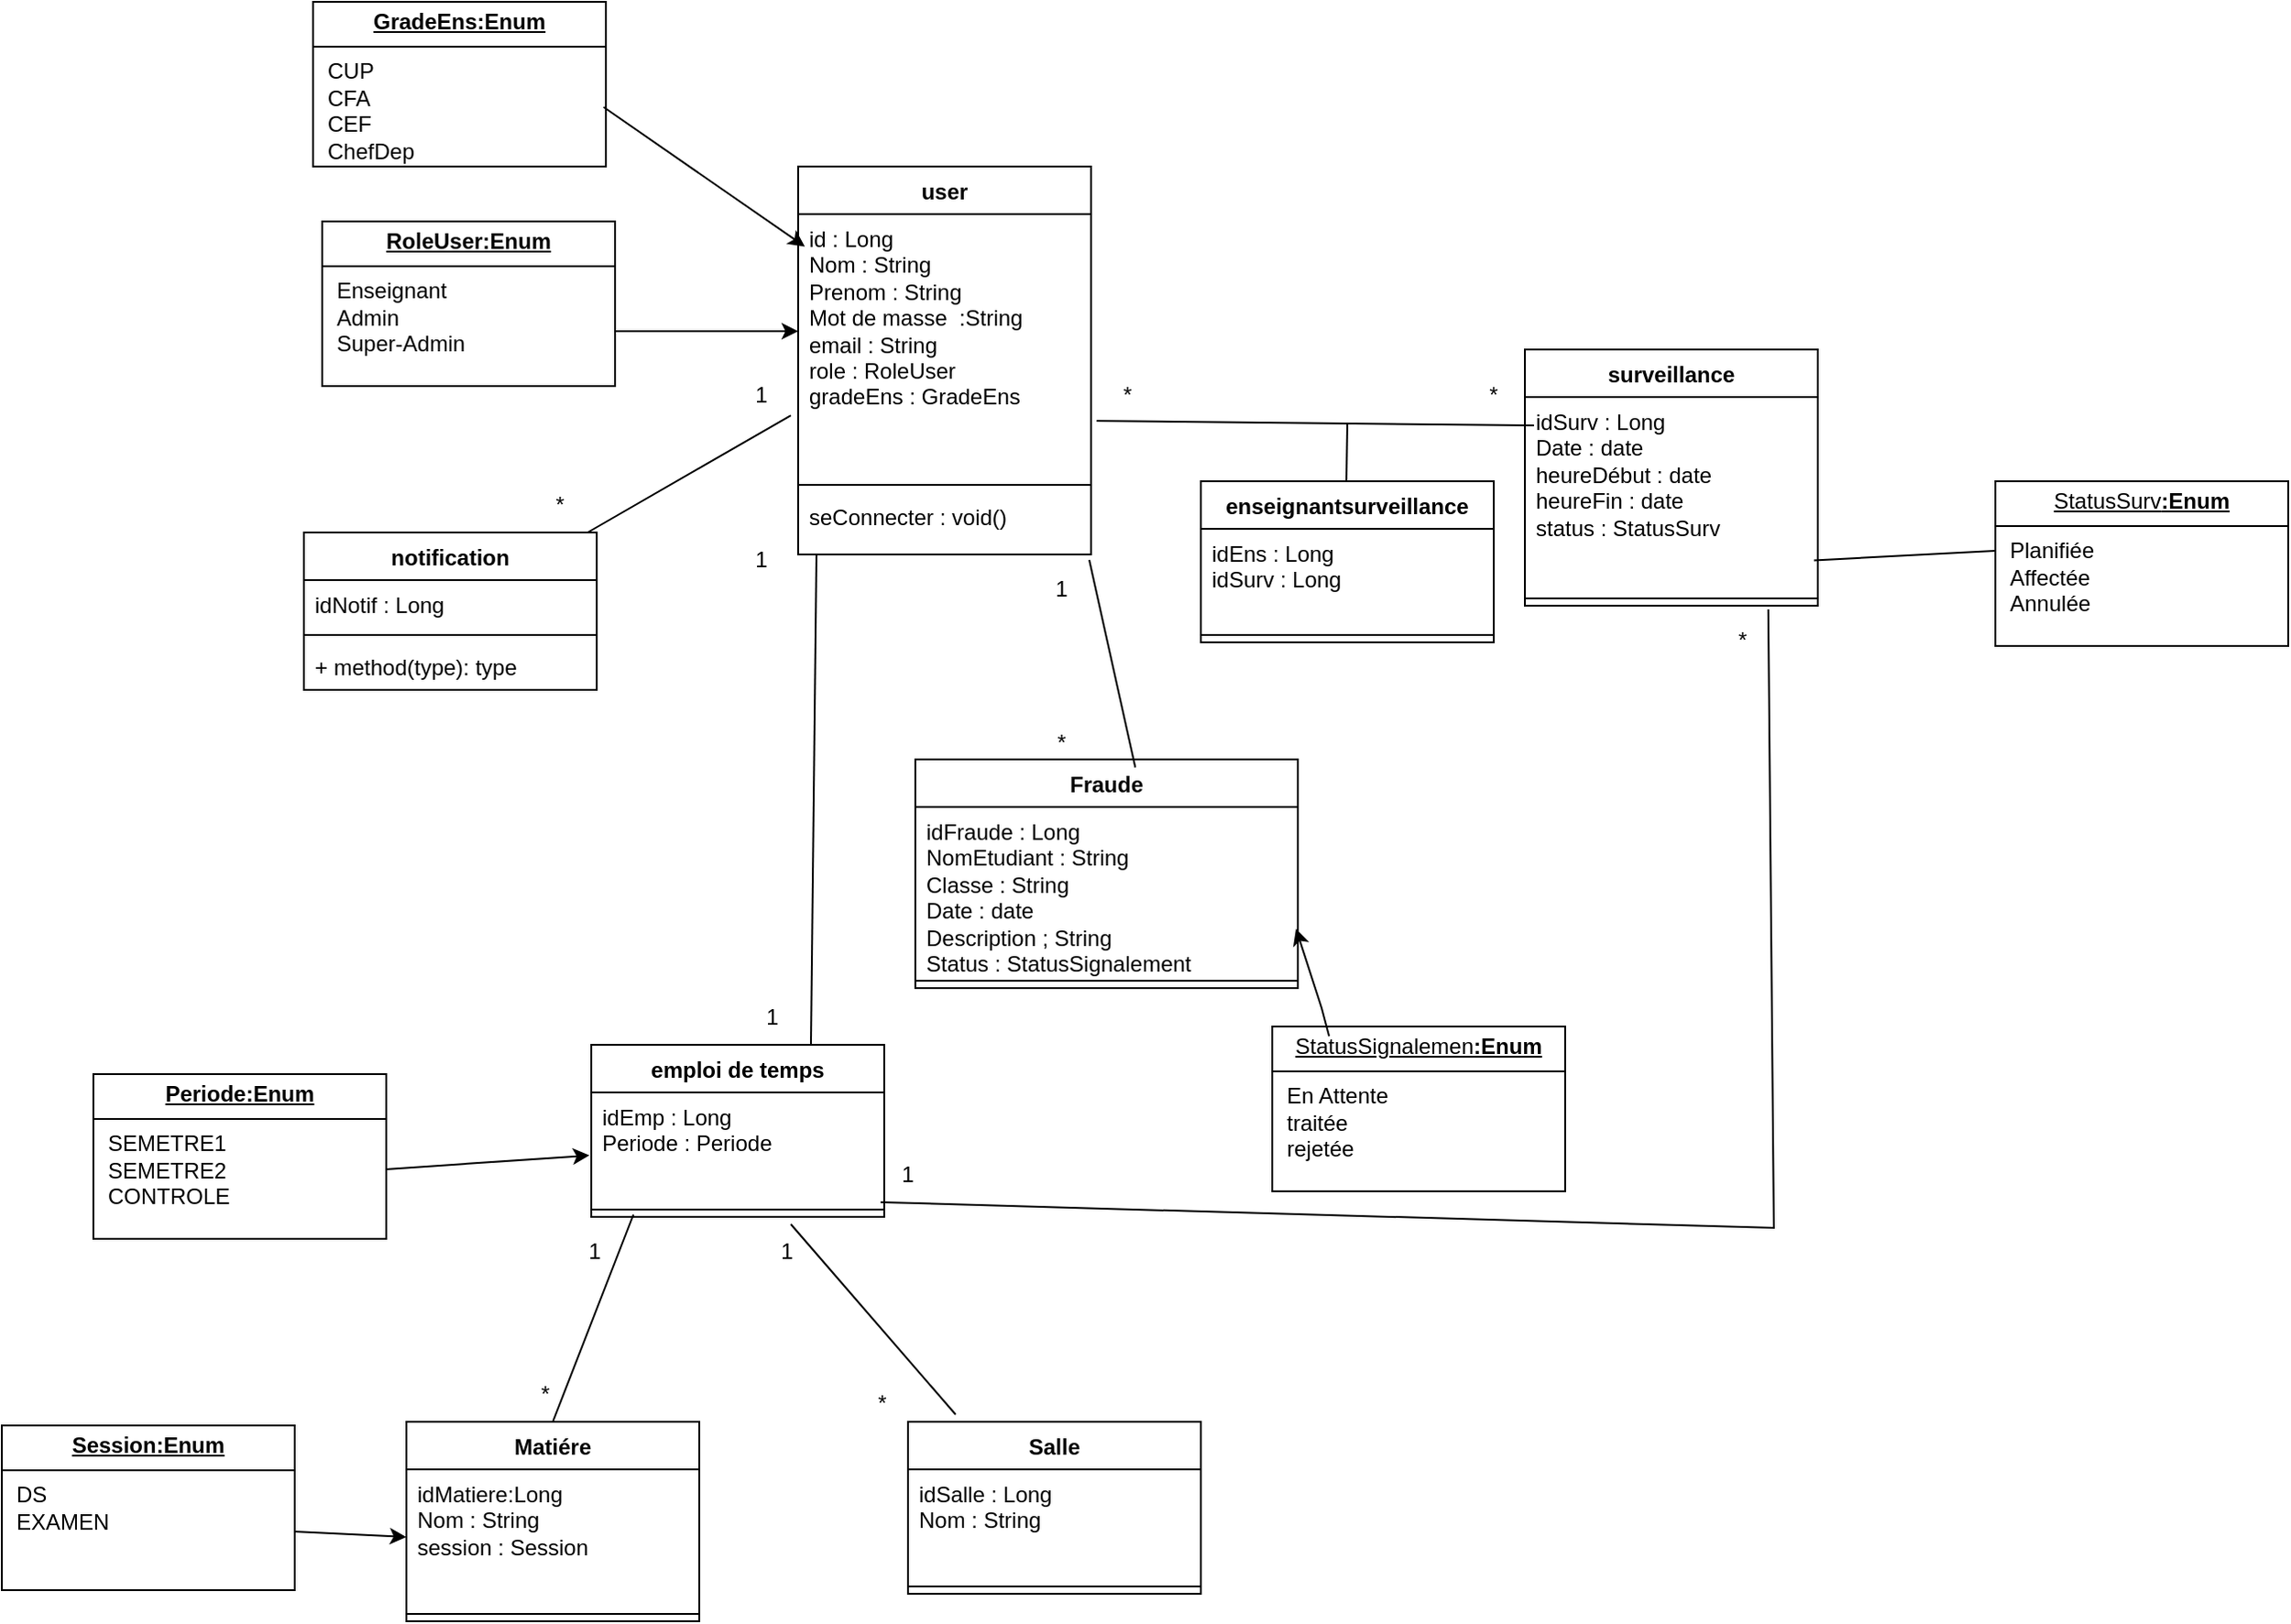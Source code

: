 <mxfile version="27.1.6">
  <diagram name="Page-1" id="0RWQs61DGL43vX1JYqjd">
    <mxGraphModel dx="2852" dy="1646" grid="1" gridSize="10" guides="1" tooltips="1" connect="1" arrows="1" fold="1" page="1" pageScale="1" pageWidth="827" pageHeight="1169" math="0" shadow="0">
      <root>
        <mxCell id="0" />
        <mxCell id="1" parent="0" />
        <mxCell id="QfUJ24Jt29X-FOGwBcFb-1" value="user" style="swimlane;fontStyle=1;align=center;verticalAlign=top;childLayout=stackLayout;horizontal=1;startSize=26;horizontalStack=0;resizeParent=1;resizeParentMax=0;resizeLast=0;collapsible=1;marginBottom=0;whiteSpace=wrap;html=1;" vertex="1" parent="1">
          <mxGeometry x="645" y="190" width="160" height="212" as="geometry">
            <mxRectangle x="250" y="90" width="60" height="30" as="alternateBounds" />
          </mxGeometry>
        </mxCell>
        <mxCell id="QfUJ24Jt29X-FOGwBcFb-2" value="id : Long&lt;div&gt;Nom : String&lt;/div&gt;&lt;div&gt;Prenom : String&amp;nbsp;&lt;/div&gt;&lt;div&gt;Mot de masse&amp;nbsp; :String&lt;/div&gt;&lt;div&gt;email : String&lt;/div&gt;&lt;div&gt;role : RoleUser&lt;/div&gt;&lt;div&gt;gradeEns : GradeEns&lt;/div&gt;" style="text;strokeColor=none;fillColor=none;align=left;verticalAlign=top;spacingLeft=4;spacingRight=4;overflow=hidden;rotatable=0;points=[[0,0.5],[1,0.5]];portConstraint=eastwest;whiteSpace=wrap;html=1;" vertex="1" parent="QfUJ24Jt29X-FOGwBcFb-1">
          <mxGeometry y="26" width="160" height="144" as="geometry" />
        </mxCell>
        <mxCell id="QfUJ24Jt29X-FOGwBcFb-3" value="" style="line;strokeWidth=1;fillColor=none;align=left;verticalAlign=middle;spacingTop=-1;spacingLeft=3;spacingRight=3;rotatable=0;labelPosition=right;points=[];portConstraint=eastwest;strokeColor=inherit;" vertex="1" parent="QfUJ24Jt29X-FOGwBcFb-1">
          <mxGeometry y="170" width="160" height="8" as="geometry" />
        </mxCell>
        <mxCell id="QfUJ24Jt29X-FOGwBcFb-4" value="seConnecter : void()" style="text;strokeColor=none;fillColor=none;align=left;verticalAlign=top;spacingLeft=4;spacingRight=4;overflow=hidden;rotatable=0;points=[[0,0.5],[1,0.5]];portConstraint=eastwest;whiteSpace=wrap;html=1;" vertex="1" parent="QfUJ24Jt29X-FOGwBcFb-1">
          <mxGeometry y="178" width="160" height="34" as="geometry" />
        </mxCell>
        <mxCell id="QfUJ24Jt29X-FOGwBcFb-5" value="Salle" style="swimlane;fontStyle=1;align=center;verticalAlign=top;childLayout=stackLayout;horizontal=1;startSize=26;horizontalStack=0;resizeParent=1;resizeParentMax=0;resizeLast=0;collapsible=1;marginBottom=0;whiteSpace=wrap;html=1;" vertex="1" parent="1">
          <mxGeometry x="705" y="876" width="160" height="94" as="geometry" />
        </mxCell>
        <mxCell id="QfUJ24Jt29X-FOGwBcFb-6" value="idSalle : Long&lt;div&gt;Nom : String&lt;br&gt;&lt;div&gt;&lt;br&gt;&lt;/div&gt;&lt;/div&gt;" style="text;strokeColor=none;fillColor=none;align=left;verticalAlign=top;spacingLeft=4;spacingRight=4;overflow=hidden;rotatable=0;points=[[0,0.5],[1,0.5]];portConstraint=eastwest;whiteSpace=wrap;html=1;" vertex="1" parent="QfUJ24Jt29X-FOGwBcFb-5">
          <mxGeometry y="26" width="160" height="60" as="geometry" />
        </mxCell>
        <mxCell id="QfUJ24Jt29X-FOGwBcFb-7" value="" style="line;strokeWidth=1;fillColor=none;align=left;verticalAlign=middle;spacingTop=-1;spacingLeft=3;spacingRight=3;rotatable=0;labelPosition=right;points=[];portConstraint=eastwest;strokeColor=inherit;" vertex="1" parent="QfUJ24Jt29X-FOGwBcFb-5">
          <mxGeometry y="86" width="160" height="8" as="geometry" />
        </mxCell>
        <mxCell id="QfUJ24Jt29X-FOGwBcFb-8" value="notification" style="swimlane;fontStyle=1;align=center;verticalAlign=top;childLayout=stackLayout;horizontal=1;startSize=26;horizontalStack=0;resizeParent=1;resizeParentMax=0;resizeLast=0;collapsible=1;marginBottom=0;whiteSpace=wrap;html=1;" vertex="1" parent="1">
          <mxGeometry x="375" y="390" width="160" height="86" as="geometry" />
        </mxCell>
        <mxCell id="QfUJ24Jt29X-FOGwBcFb-9" value="idNotif : Long&lt;div&gt;&lt;br&gt;&lt;/div&gt;" style="text;strokeColor=none;fillColor=none;align=left;verticalAlign=top;spacingLeft=4;spacingRight=4;overflow=hidden;rotatable=0;points=[[0,0.5],[1,0.5]];portConstraint=eastwest;whiteSpace=wrap;html=1;" vertex="1" parent="QfUJ24Jt29X-FOGwBcFb-8">
          <mxGeometry y="26" width="160" height="26" as="geometry" />
        </mxCell>
        <mxCell id="QfUJ24Jt29X-FOGwBcFb-10" value="" style="line;strokeWidth=1;fillColor=none;align=left;verticalAlign=middle;spacingTop=-1;spacingLeft=3;spacingRight=3;rotatable=0;labelPosition=right;points=[];portConstraint=eastwest;strokeColor=inherit;" vertex="1" parent="QfUJ24Jt29X-FOGwBcFb-8">
          <mxGeometry y="52" width="160" height="8" as="geometry" />
        </mxCell>
        <mxCell id="QfUJ24Jt29X-FOGwBcFb-11" value="+ method(type): type" style="text;strokeColor=none;fillColor=none;align=left;verticalAlign=top;spacingLeft=4;spacingRight=4;overflow=hidden;rotatable=0;points=[[0,0.5],[1,0.5]];portConstraint=eastwest;whiteSpace=wrap;html=1;" vertex="1" parent="QfUJ24Jt29X-FOGwBcFb-8">
          <mxGeometry y="60" width="160" height="26" as="geometry" />
        </mxCell>
        <mxCell id="QfUJ24Jt29X-FOGwBcFb-12" value="emploi de temps" style="swimlane;fontStyle=1;align=center;verticalAlign=top;childLayout=stackLayout;horizontal=1;startSize=26;horizontalStack=0;resizeParent=1;resizeParentMax=0;resizeLast=0;collapsible=1;marginBottom=0;whiteSpace=wrap;html=1;" vertex="1" parent="1">
          <mxGeometry x="532" y="670" width="160" height="94" as="geometry" />
        </mxCell>
        <mxCell id="QfUJ24Jt29X-FOGwBcFb-13" value="idEmp : Long&lt;div&gt;Periode :&amp;nbsp;&lt;span style=&quot;background-color: transparent; color: light-dark(rgb(0, 0, 0), rgb(255, 255, 255));&quot;&gt;Periode&lt;/span&gt;&lt;/div&gt;&lt;div&gt;&lt;div&gt;&lt;br&gt;&lt;/div&gt;&lt;/div&gt;" style="text;strokeColor=none;fillColor=none;align=left;verticalAlign=top;spacingLeft=4;spacingRight=4;overflow=hidden;rotatable=0;points=[[0,0.5],[1,0.5]];portConstraint=eastwest;whiteSpace=wrap;html=1;" vertex="1" parent="QfUJ24Jt29X-FOGwBcFb-12">
          <mxGeometry y="26" width="160" height="60" as="geometry" />
        </mxCell>
        <mxCell id="QfUJ24Jt29X-FOGwBcFb-14" value="" style="line;strokeWidth=1;fillColor=none;align=left;verticalAlign=middle;spacingTop=-1;spacingLeft=3;spacingRight=3;rotatable=0;labelPosition=right;points=[];portConstraint=eastwest;strokeColor=inherit;" vertex="1" parent="QfUJ24Jt29X-FOGwBcFb-12">
          <mxGeometry y="86" width="160" height="8" as="geometry" />
        </mxCell>
        <mxCell id="QfUJ24Jt29X-FOGwBcFb-15" value="Fraude" style="swimlane;fontStyle=1;align=center;verticalAlign=top;childLayout=stackLayout;horizontal=1;startSize=26;horizontalStack=0;resizeParent=1;resizeParentMax=0;resizeLast=0;collapsible=1;marginBottom=0;whiteSpace=wrap;html=1;" vertex="1" parent="1">
          <mxGeometry x="709" y="514" width="209" height="125" as="geometry" />
        </mxCell>
        <mxCell id="QfUJ24Jt29X-FOGwBcFb-16" value="idFraude : Long&lt;div&gt;NomEtudiant : String&lt;/div&gt;&lt;div&gt;Classe : String&lt;/div&gt;&lt;div&gt;Date : date&amp;nbsp;&lt;/div&gt;&lt;div&gt;Description ; String&lt;/div&gt;&lt;div&gt;Status : StatusSignalement&lt;/div&gt;&lt;div&gt;&lt;br&gt;&lt;div&gt;&lt;br&gt;&lt;/div&gt;&lt;/div&gt;" style="text;strokeColor=none;fillColor=none;align=left;verticalAlign=top;spacingLeft=4;spacingRight=4;overflow=hidden;rotatable=0;points=[[0,0.5],[1,0.5]];portConstraint=eastwest;whiteSpace=wrap;html=1;" vertex="1" parent="QfUJ24Jt29X-FOGwBcFb-15">
          <mxGeometry y="26" width="209" height="91" as="geometry" />
        </mxCell>
        <mxCell id="QfUJ24Jt29X-FOGwBcFb-17" value="" style="line;strokeWidth=1;fillColor=none;align=left;verticalAlign=middle;spacingTop=-1;spacingLeft=3;spacingRight=3;rotatable=0;labelPosition=right;points=[];portConstraint=eastwest;strokeColor=inherit;" vertex="1" parent="QfUJ24Jt29X-FOGwBcFb-15">
          <mxGeometry y="117" width="209" height="8" as="geometry" />
        </mxCell>
        <mxCell id="QfUJ24Jt29X-FOGwBcFb-18" value="surveillance" style="swimlane;fontStyle=1;align=center;verticalAlign=top;childLayout=stackLayout;horizontal=1;startSize=26;horizontalStack=0;resizeParent=1;resizeParentMax=0;resizeLast=0;collapsible=1;marginBottom=0;whiteSpace=wrap;html=1;" vertex="1" parent="1">
          <mxGeometry x="1042" y="290" width="160" height="140" as="geometry" />
        </mxCell>
        <mxCell id="QfUJ24Jt29X-FOGwBcFb-19" value="idSurv : Long&lt;div&gt;Date : date&lt;/div&gt;&lt;div&gt;heureDébut : date&lt;/div&gt;&lt;div&gt;heureFin : date&lt;/div&gt;&lt;div&gt;status : StatusSurv&lt;br&gt;&lt;div&gt;&lt;br&gt;&lt;/div&gt;&lt;/div&gt;" style="text;strokeColor=none;fillColor=none;align=left;verticalAlign=top;spacingLeft=4;spacingRight=4;overflow=hidden;rotatable=0;points=[[0,0.5],[1,0.5]];portConstraint=eastwest;whiteSpace=wrap;html=1;" vertex="1" parent="QfUJ24Jt29X-FOGwBcFb-18">
          <mxGeometry y="26" width="160" height="106" as="geometry" />
        </mxCell>
        <mxCell id="QfUJ24Jt29X-FOGwBcFb-20" value="" style="line;strokeWidth=1;fillColor=none;align=left;verticalAlign=middle;spacingTop=-1;spacingLeft=3;spacingRight=3;rotatable=0;labelPosition=right;points=[];portConstraint=eastwest;strokeColor=inherit;" vertex="1" parent="QfUJ24Jt29X-FOGwBcFb-18">
          <mxGeometry y="132" width="160" height="8" as="geometry" />
        </mxCell>
        <mxCell id="QfUJ24Jt29X-FOGwBcFb-21" value="&lt;p style=&quot;margin:0px;margin-top:4px;text-align:center;text-decoration:underline;&quot;&gt;&lt;b&gt;RoleUser:Enum&lt;/b&gt;&lt;/p&gt;&lt;hr size=&quot;1&quot; style=&quot;border-style:solid;&quot;&gt;&lt;p style=&quot;margin:0px;margin-left:8px;&quot;&gt;Enseignant&lt;/p&gt;&lt;p style=&quot;margin:0px;margin-left:8px;&quot;&gt;Admin&lt;/p&gt;&lt;p style=&quot;margin:0px;margin-left:8px;&quot;&gt;Super-Admin&lt;/p&gt;" style="verticalAlign=top;align=left;overflow=fill;html=1;whiteSpace=wrap;" vertex="1" parent="1">
          <mxGeometry x="385" y="220" width="160" height="90" as="geometry" />
        </mxCell>
        <mxCell id="QfUJ24Jt29X-FOGwBcFb-22" value="" style="endArrow=none;html=1;rounded=0;exitX=0.75;exitY=0;exitDx=0;exitDy=0;" edge="1" parent="1" source="QfUJ24Jt29X-FOGwBcFb-12">
          <mxGeometry width="50" height="50" relative="1" as="geometry">
            <mxPoint x="605" y="452" as="sourcePoint" />
            <mxPoint x="655" y="402" as="targetPoint" />
          </mxGeometry>
        </mxCell>
        <mxCell id="QfUJ24Jt29X-FOGwBcFb-23" value="" style="endArrow=classic;html=1;rounded=0;" edge="1" parent="1">
          <mxGeometry relative="1" as="geometry">
            <mxPoint x="545" y="280" as="sourcePoint" />
            <mxPoint x="645" y="280" as="targetPoint" />
          </mxGeometry>
        </mxCell>
        <mxCell id="QfUJ24Jt29X-FOGwBcFb-24" value="" style="endArrow=none;html=1;rounded=0;exitX=0.031;exitY=0.146;exitDx=0;exitDy=0;entryX=1.019;entryY=0.785;entryDx=0;entryDy=0;entryPerimeter=0;exitPerimeter=0;" edge="1" parent="1" source="QfUJ24Jt29X-FOGwBcFb-19" target="QfUJ24Jt29X-FOGwBcFb-2">
          <mxGeometry width="50" height="50" relative="1" as="geometry">
            <mxPoint x="1075" y="600" as="sourcePoint" />
            <mxPoint x="825" y="330" as="targetPoint" />
          </mxGeometry>
        </mxCell>
        <mxCell id="QfUJ24Jt29X-FOGwBcFb-25" value="*" style="text;html=1;align=center;verticalAlign=middle;whiteSpace=wrap;rounded=0;" vertex="1" parent="1">
          <mxGeometry x="795" y="300" width="60" height="30" as="geometry" />
        </mxCell>
        <mxCell id="QfUJ24Jt29X-FOGwBcFb-26" value="*" style="text;html=1;align=center;verticalAlign=middle;whiteSpace=wrap;rounded=0;" vertex="1" parent="1">
          <mxGeometry x="995" y="300" width="60" height="30" as="geometry" />
        </mxCell>
        <mxCell id="QfUJ24Jt29X-FOGwBcFb-27" value="1" style="text;html=1;align=center;verticalAlign=middle;whiteSpace=wrap;rounded=0;" vertex="1" parent="1">
          <mxGeometry x="595" y="390" width="60" height="30" as="geometry" />
        </mxCell>
        <mxCell id="QfUJ24Jt29X-FOGwBcFb-28" value="1" style="text;html=1;align=center;verticalAlign=middle;whiteSpace=wrap;rounded=0;" vertex="1" parent="1">
          <mxGeometry x="601" y="640" width="60" height="30" as="geometry" />
        </mxCell>
        <mxCell id="QfUJ24Jt29X-FOGwBcFb-29" value="" style="endArrow=none;html=1;rounded=0;entryX=0.994;entryY=1.088;entryDx=0;entryDy=0;entryPerimeter=0;exitX=0.575;exitY=0.035;exitDx=0;exitDy=0;exitPerimeter=0;" edge="1" parent="1" source="QfUJ24Jt29X-FOGwBcFb-15" target="QfUJ24Jt29X-FOGwBcFb-4">
          <mxGeometry width="50" height="50" relative="1" as="geometry">
            <mxPoint x="1075" y="600" as="sourcePoint" />
            <mxPoint x="1125" y="550" as="targetPoint" />
          </mxGeometry>
        </mxCell>
        <mxCell id="QfUJ24Jt29X-FOGwBcFb-30" value="1" style="text;html=1;align=center;verticalAlign=middle;whiteSpace=wrap;rounded=0;" vertex="1" parent="1">
          <mxGeometry x="759" y="406" width="60" height="30" as="geometry" />
        </mxCell>
        <mxCell id="QfUJ24Jt29X-FOGwBcFb-31" value="*" style="text;html=1;align=center;verticalAlign=middle;whiteSpace=wrap;rounded=0;" vertex="1" parent="1">
          <mxGeometry x="759" y="490" width="60" height="30" as="geometry" />
        </mxCell>
        <mxCell id="QfUJ24Jt29X-FOGwBcFb-32" value="" style="endArrow=none;html=1;rounded=0;" edge="1" parent="1">
          <mxGeometry width="50" height="50" relative="1" as="geometry">
            <mxPoint x="944.5" y="362" as="sourcePoint" />
            <mxPoint x="945" y="330" as="targetPoint" />
          </mxGeometry>
        </mxCell>
        <mxCell id="QfUJ24Jt29X-FOGwBcFb-33" value="enseignantsurveillance" style="swimlane;fontStyle=1;align=center;verticalAlign=top;childLayout=stackLayout;horizontal=1;startSize=26;horizontalStack=0;resizeParent=1;resizeParentMax=0;resizeLast=0;collapsible=1;marginBottom=0;whiteSpace=wrap;html=1;" vertex="1" parent="1">
          <mxGeometry x="865" y="362" width="160" height="88" as="geometry" />
        </mxCell>
        <mxCell id="QfUJ24Jt29X-FOGwBcFb-34" value="idEns : Long&lt;div&gt;idSurv : Long&lt;/div&gt;" style="text;strokeColor=none;fillColor=none;align=left;verticalAlign=top;spacingLeft=4;spacingRight=4;overflow=hidden;rotatable=0;points=[[0,0.5],[1,0.5]];portConstraint=eastwest;whiteSpace=wrap;html=1;" vertex="1" parent="QfUJ24Jt29X-FOGwBcFb-33">
          <mxGeometry y="26" width="160" height="54" as="geometry" />
        </mxCell>
        <mxCell id="QfUJ24Jt29X-FOGwBcFb-35" value="" style="line;strokeWidth=1;fillColor=none;align=left;verticalAlign=middle;spacingTop=-1;spacingLeft=3;spacingRight=3;rotatable=0;labelPosition=right;points=[];portConstraint=eastwest;strokeColor=inherit;" vertex="1" parent="QfUJ24Jt29X-FOGwBcFb-33">
          <mxGeometry y="80" width="160" height="8" as="geometry" />
        </mxCell>
        <mxCell id="QfUJ24Jt29X-FOGwBcFb-36" value="" style="endArrow=none;html=1;rounded=0;entryX=0.831;entryY=1.25;entryDx=0;entryDy=0;entryPerimeter=0;exitX=0.25;exitY=1;exitDx=0;exitDy=0;" edge="1" parent="1" source="QfUJ24Jt29X-FOGwBcFb-37" target="QfUJ24Jt29X-FOGwBcFb-20">
          <mxGeometry width="50" height="50" relative="1" as="geometry">
            <mxPoint x="698" y="770" as="sourcePoint" />
            <mxPoint x="1169.04" y="456.988" as="targetPoint" />
            <Array as="points">
              <mxPoint x="1178" y="770" />
            </Array>
          </mxGeometry>
        </mxCell>
        <mxCell id="QfUJ24Jt29X-FOGwBcFb-37" value="1" style="text;html=1;align=center;verticalAlign=middle;whiteSpace=wrap;rounded=0;" vertex="1" parent="1">
          <mxGeometry x="675" y="726" width="60" height="30" as="geometry" />
        </mxCell>
        <mxCell id="QfUJ24Jt29X-FOGwBcFb-38" value="" style="endArrow=none;html=1;rounded=0;" edge="1" parent="1">
          <mxGeometry width="50" height="50" relative="1" as="geometry">
            <mxPoint x="731" y="872" as="sourcePoint" />
            <mxPoint x="641" y="768" as="targetPoint" />
          </mxGeometry>
        </mxCell>
        <mxCell id="QfUJ24Jt29X-FOGwBcFb-39" value="1" style="text;html=1;align=center;verticalAlign=middle;whiteSpace=wrap;rounded=0;" vertex="1" parent="1">
          <mxGeometry x="609" y="768" width="60" height="30" as="geometry" />
        </mxCell>
        <mxCell id="QfUJ24Jt29X-FOGwBcFb-40" value="" style="endArrow=none;html=1;rounded=0;entryX=-0.025;entryY=0.764;entryDx=0;entryDy=0;entryPerimeter=0;" edge="1" parent="1" target="QfUJ24Jt29X-FOGwBcFb-2">
          <mxGeometry width="50" height="50" relative="1" as="geometry">
            <mxPoint x="530" y="390" as="sourcePoint" />
            <mxPoint x="580" y="340" as="targetPoint" />
          </mxGeometry>
        </mxCell>
        <mxCell id="QfUJ24Jt29X-FOGwBcFb-41" value="*" style="text;html=1;align=center;verticalAlign=middle;whiteSpace=wrap;rounded=0;" vertex="1" parent="1">
          <mxGeometry x="485" y="360" width="60" height="30" as="geometry" />
        </mxCell>
        <mxCell id="QfUJ24Jt29X-FOGwBcFb-42" value="1" style="text;html=1;align=center;verticalAlign=middle;whiteSpace=wrap;rounded=0;" vertex="1" parent="1">
          <mxGeometry x="595" y="300" width="60" height="30" as="geometry" />
        </mxCell>
        <mxCell id="QfUJ24Jt29X-FOGwBcFb-43" value="*" style="text;html=1;align=center;verticalAlign=middle;whiteSpace=wrap;rounded=0;" vertex="1" parent="1">
          <mxGeometry x="1131" y="434" width="60" height="30" as="geometry" />
        </mxCell>
        <mxCell id="QfUJ24Jt29X-FOGwBcFb-44" value="&lt;p style=&quot;margin:0px;margin-top:4px;text-align:center;text-decoration:underline;&quot;&gt;&lt;span style=&quot;background-color: transparent; color: light-dark(rgb(0, 0, 0), rgb(255, 255, 255)); text-align: left;&quot;&gt;StatusSignalemen&lt;/span&gt;&lt;b&gt;:Enum&lt;/b&gt;&lt;/p&gt;&lt;hr size=&quot;1&quot; style=&quot;border-style:solid;&quot;&gt;&lt;p style=&quot;margin:0px;margin-left:8px;&quot;&gt;En Attente&lt;/p&gt;&lt;p style=&quot;margin:0px;margin-left:8px;&quot;&gt;traitée&lt;/p&gt;&lt;p style=&quot;margin:0px;margin-left:8px;&quot;&gt;rejetée&lt;/p&gt;" style="verticalAlign=top;align=left;overflow=fill;html=1;whiteSpace=wrap;" vertex="1" parent="1">
          <mxGeometry x="904" y="660" width="160" height="90" as="geometry" />
        </mxCell>
        <mxCell id="QfUJ24Jt29X-FOGwBcFb-45" value="" style="endArrow=classic;html=1;rounded=0;entryX=0.995;entryY=0.731;entryDx=0;entryDy=0;entryPerimeter=0;exitX=0.194;exitY=0.058;exitDx=0;exitDy=0;exitPerimeter=0;" edge="1" parent="1" source="QfUJ24Jt29X-FOGwBcFb-44" target="QfUJ24Jt29X-FOGwBcFb-16">
          <mxGeometry relative="1" as="geometry">
            <mxPoint x="936" y="664.75" as="sourcePoint" />
            <mxPoint x="1036" y="664.75" as="targetPoint" />
            <Array as="points">
              <mxPoint x="931" y="650" />
            </Array>
          </mxGeometry>
        </mxCell>
        <mxCell id="QfUJ24Jt29X-FOGwBcFb-46" value="Matiére" style="swimlane;fontStyle=1;align=center;verticalAlign=top;childLayout=stackLayout;horizontal=1;startSize=26;horizontalStack=0;resizeParent=1;resizeParentMax=0;resizeLast=0;collapsible=1;marginBottom=0;whiteSpace=wrap;html=1;" vertex="1" parent="1">
          <mxGeometry x="431" y="876" width="160" height="109" as="geometry" />
        </mxCell>
        <mxCell id="QfUJ24Jt29X-FOGwBcFb-47" value="idMatiere:Long&lt;div&gt;Nom : String&lt;/div&gt;&lt;div&gt;session : Session&lt;br&gt;&lt;div&gt;&lt;br&gt;&lt;/div&gt;&lt;/div&gt;" style="text;strokeColor=none;fillColor=none;align=left;verticalAlign=top;spacingLeft=4;spacingRight=4;overflow=hidden;rotatable=0;points=[[0,0.5],[1,0.5]];portConstraint=eastwest;whiteSpace=wrap;html=1;" vertex="1" parent="QfUJ24Jt29X-FOGwBcFb-46">
          <mxGeometry y="26" width="160" height="75" as="geometry" />
        </mxCell>
        <mxCell id="QfUJ24Jt29X-FOGwBcFb-48" value="" style="line;strokeWidth=1;fillColor=none;align=left;verticalAlign=middle;spacingTop=-1;spacingLeft=3;spacingRight=3;rotatable=0;labelPosition=right;points=[];portConstraint=eastwest;strokeColor=inherit;" vertex="1" parent="QfUJ24Jt29X-FOGwBcFb-46">
          <mxGeometry y="101" width="160" height="8" as="geometry" />
        </mxCell>
        <mxCell id="QfUJ24Jt29X-FOGwBcFb-49" value="*" style="text;html=1;align=center;verticalAlign=middle;whiteSpace=wrap;rounded=0;" vertex="1" parent="1">
          <mxGeometry x="661" y="851" width="60" height="30" as="geometry" />
        </mxCell>
        <mxCell id="QfUJ24Jt29X-FOGwBcFb-50" value="&lt;p style=&quot;margin:0px;margin-top:4px;text-align:center;text-decoration:underline;&quot;&gt;&lt;b&gt;Session:Enum&lt;/b&gt;&lt;/p&gt;&lt;hr size=&quot;1&quot; style=&quot;border-style:solid;&quot;&gt;&lt;p style=&quot;margin:0px;margin-left:8px;&quot;&gt;DS&lt;/p&gt;&lt;p style=&quot;margin:0px;margin-left:8px;&quot;&gt;EXAMEN&lt;/p&gt;" style="verticalAlign=top;align=left;overflow=fill;html=1;whiteSpace=wrap;" vertex="1" parent="1">
          <mxGeometry x="210" y="878" width="160" height="90" as="geometry" />
        </mxCell>
        <mxCell id="QfUJ24Jt29X-FOGwBcFb-51" value="&lt;p style=&quot;margin:0px;margin-top:4px;text-align:center;text-decoration:underline;&quot;&gt;&lt;b&gt;Periode:Enum&lt;/b&gt;&lt;/p&gt;&lt;hr size=&quot;1&quot; style=&quot;border-style:solid;&quot;&gt;&lt;p style=&quot;margin:0px;margin-left:8px;&quot;&gt;SEMETRE1&lt;/p&gt;&lt;p style=&quot;margin:0px;margin-left:8px;&quot;&gt;SEMETRE2&lt;/p&gt;&lt;p style=&quot;margin:0px;margin-left:8px;&quot;&gt;CONTROLE&lt;/p&gt;" style="verticalAlign=top;align=left;overflow=fill;html=1;whiteSpace=wrap;" vertex="1" parent="1">
          <mxGeometry x="260" y="686" width="160" height="90" as="geometry" />
        </mxCell>
        <mxCell id="QfUJ24Jt29X-FOGwBcFb-52" value="" style="endArrow=none;html=1;rounded=0;entryX=0.144;entryY=0.844;entryDx=0;entryDy=0;entryPerimeter=0;exitX=0.5;exitY=0;exitDx=0;exitDy=0;" edge="1" parent="1" source="QfUJ24Jt29X-FOGwBcFb-46" target="QfUJ24Jt29X-FOGwBcFb-14">
          <mxGeometry width="50" height="50" relative="1" as="geometry">
            <mxPoint x="507" y="873" as="sourcePoint" />
            <mxPoint x="557" y="823" as="targetPoint" />
          </mxGeometry>
        </mxCell>
        <mxCell id="QfUJ24Jt29X-FOGwBcFb-53" value="1" style="text;html=1;align=center;verticalAlign=middle;whiteSpace=wrap;rounded=0;" vertex="1" parent="1">
          <mxGeometry x="504" y="768" width="60" height="30" as="geometry" />
        </mxCell>
        <mxCell id="QfUJ24Jt29X-FOGwBcFb-54" value="*" style="text;html=1;align=center;verticalAlign=middle;whiteSpace=wrap;rounded=0;" vertex="1" parent="1">
          <mxGeometry x="477" y="846" width="60" height="30" as="geometry" />
        </mxCell>
        <mxCell id="QfUJ24Jt29X-FOGwBcFb-55" value="&lt;p style=&quot;margin:0px;margin-top:4px;text-align:center;text-decoration:underline;&quot;&gt;&lt;span style=&quot;background-color: transparent; color: light-dark(rgb(0, 0, 0), rgb(255, 255, 255)); text-align: left;&quot;&gt;StatusSurv&lt;/span&gt;&lt;b&gt;:Enum&lt;/b&gt;&lt;/p&gt;&lt;hr size=&quot;1&quot; style=&quot;border-style:solid;&quot;&gt;&lt;p style=&quot;margin:0px;margin-left:8px;&quot;&gt;&lt;span style=&quot;background-color: transparent; color: light-dark(rgb(0, 0, 0), rgb(255, 255, 255));&quot;&gt;Planifiée&amp;nbsp;&lt;/span&gt;&lt;/p&gt;&lt;p style=&quot;margin:0px;margin-left:8px;&quot;&gt;Affectée&lt;/p&gt;&lt;p style=&quot;margin:0px;margin-left:8px;&quot;&gt;Annulée&lt;/p&gt;" style="verticalAlign=top;align=left;overflow=fill;html=1;whiteSpace=wrap;" vertex="1" parent="1">
          <mxGeometry x="1299" y="362" width="160" height="90" as="geometry" />
        </mxCell>
        <mxCell id="QfUJ24Jt29X-FOGwBcFb-56" value="" style="endArrow=none;html=1;rounded=0;exitX=0.987;exitY=0.842;exitDx=0;exitDy=0;exitPerimeter=0;" edge="1" parent="1" source="QfUJ24Jt29X-FOGwBcFb-19">
          <mxGeometry width="50" height="50" relative="1" as="geometry">
            <mxPoint x="1249" y="450" as="sourcePoint" />
            <mxPoint x="1299" y="400" as="targetPoint" />
          </mxGeometry>
        </mxCell>
        <mxCell id="QfUJ24Jt29X-FOGwBcFb-57" value="&lt;p style=&quot;margin:0px;margin-top:4px;text-align:center;text-decoration:underline;&quot;&gt;&lt;b&gt;GradeEns:Enum&lt;/b&gt;&lt;/p&gt;&lt;hr size=&quot;1&quot; style=&quot;border-style:solid;&quot;&gt;&lt;p style=&quot;margin:0px;margin-left:8px;&quot;&gt;CUP&amp;nbsp;&amp;nbsp;&lt;/p&gt;&lt;p style=&quot;margin:0px;margin-left:8px;&quot;&gt;CFA&amp;nbsp;&amp;nbsp;&lt;/p&gt;&lt;p style=&quot;margin:0px;margin-left:8px;&quot;&gt;CEF&amp;nbsp;&amp;nbsp;&lt;/p&gt;&lt;p style=&quot;margin:0px;margin-left:8px;&quot;&gt;ChefDep&amp;nbsp;&amp;nbsp;&lt;/p&gt;&lt;p style=&quot;margin:0px;margin-left:8px;&quot;&gt;&lt;br&gt;&lt;/p&gt;" style="verticalAlign=top;align=left;overflow=fill;html=1;whiteSpace=wrap;" vertex="1" parent="1">
          <mxGeometry x="380" y="100" width="160" height="90" as="geometry" />
        </mxCell>
        <mxCell id="QfUJ24Jt29X-FOGwBcFb-58" value="" style="endArrow=classic;html=1;rounded=0;exitX=0.992;exitY=0.639;exitDx=0;exitDy=0;exitPerimeter=0;entryX=0.023;entryY=0.123;entryDx=0;entryDy=0;entryPerimeter=0;" edge="1" parent="1" source="QfUJ24Jt29X-FOGwBcFb-57" target="QfUJ24Jt29X-FOGwBcFb-2">
          <mxGeometry relative="1" as="geometry">
            <mxPoint x="589" y="275" as="sourcePoint" />
            <mxPoint x="689" y="275" as="targetPoint" />
          </mxGeometry>
        </mxCell>
        <mxCell id="QfUJ24Jt29X-FOGwBcFb-59" value="" style="endArrow=classic;html=1;rounded=0;exitX=1;exitY=0.578;exitDx=0;exitDy=0;exitPerimeter=0;" edge="1" parent="1" source="QfUJ24Jt29X-FOGwBcFb-51">
          <mxGeometry relative="1" as="geometry">
            <mxPoint x="431" y="730.38" as="sourcePoint" />
            <mxPoint x="531" y="730.38" as="targetPoint" />
          </mxGeometry>
        </mxCell>
        <mxCell id="QfUJ24Jt29X-FOGwBcFb-60" value="" style="endArrow=classic;html=1;rounded=0;" edge="1" parent="1">
          <mxGeometry relative="1" as="geometry">
            <mxPoint x="370" y="936" as="sourcePoint" />
            <mxPoint x="431" y="939" as="targetPoint" />
          </mxGeometry>
        </mxCell>
      </root>
    </mxGraphModel>
  </diagram>
</mxfile>
